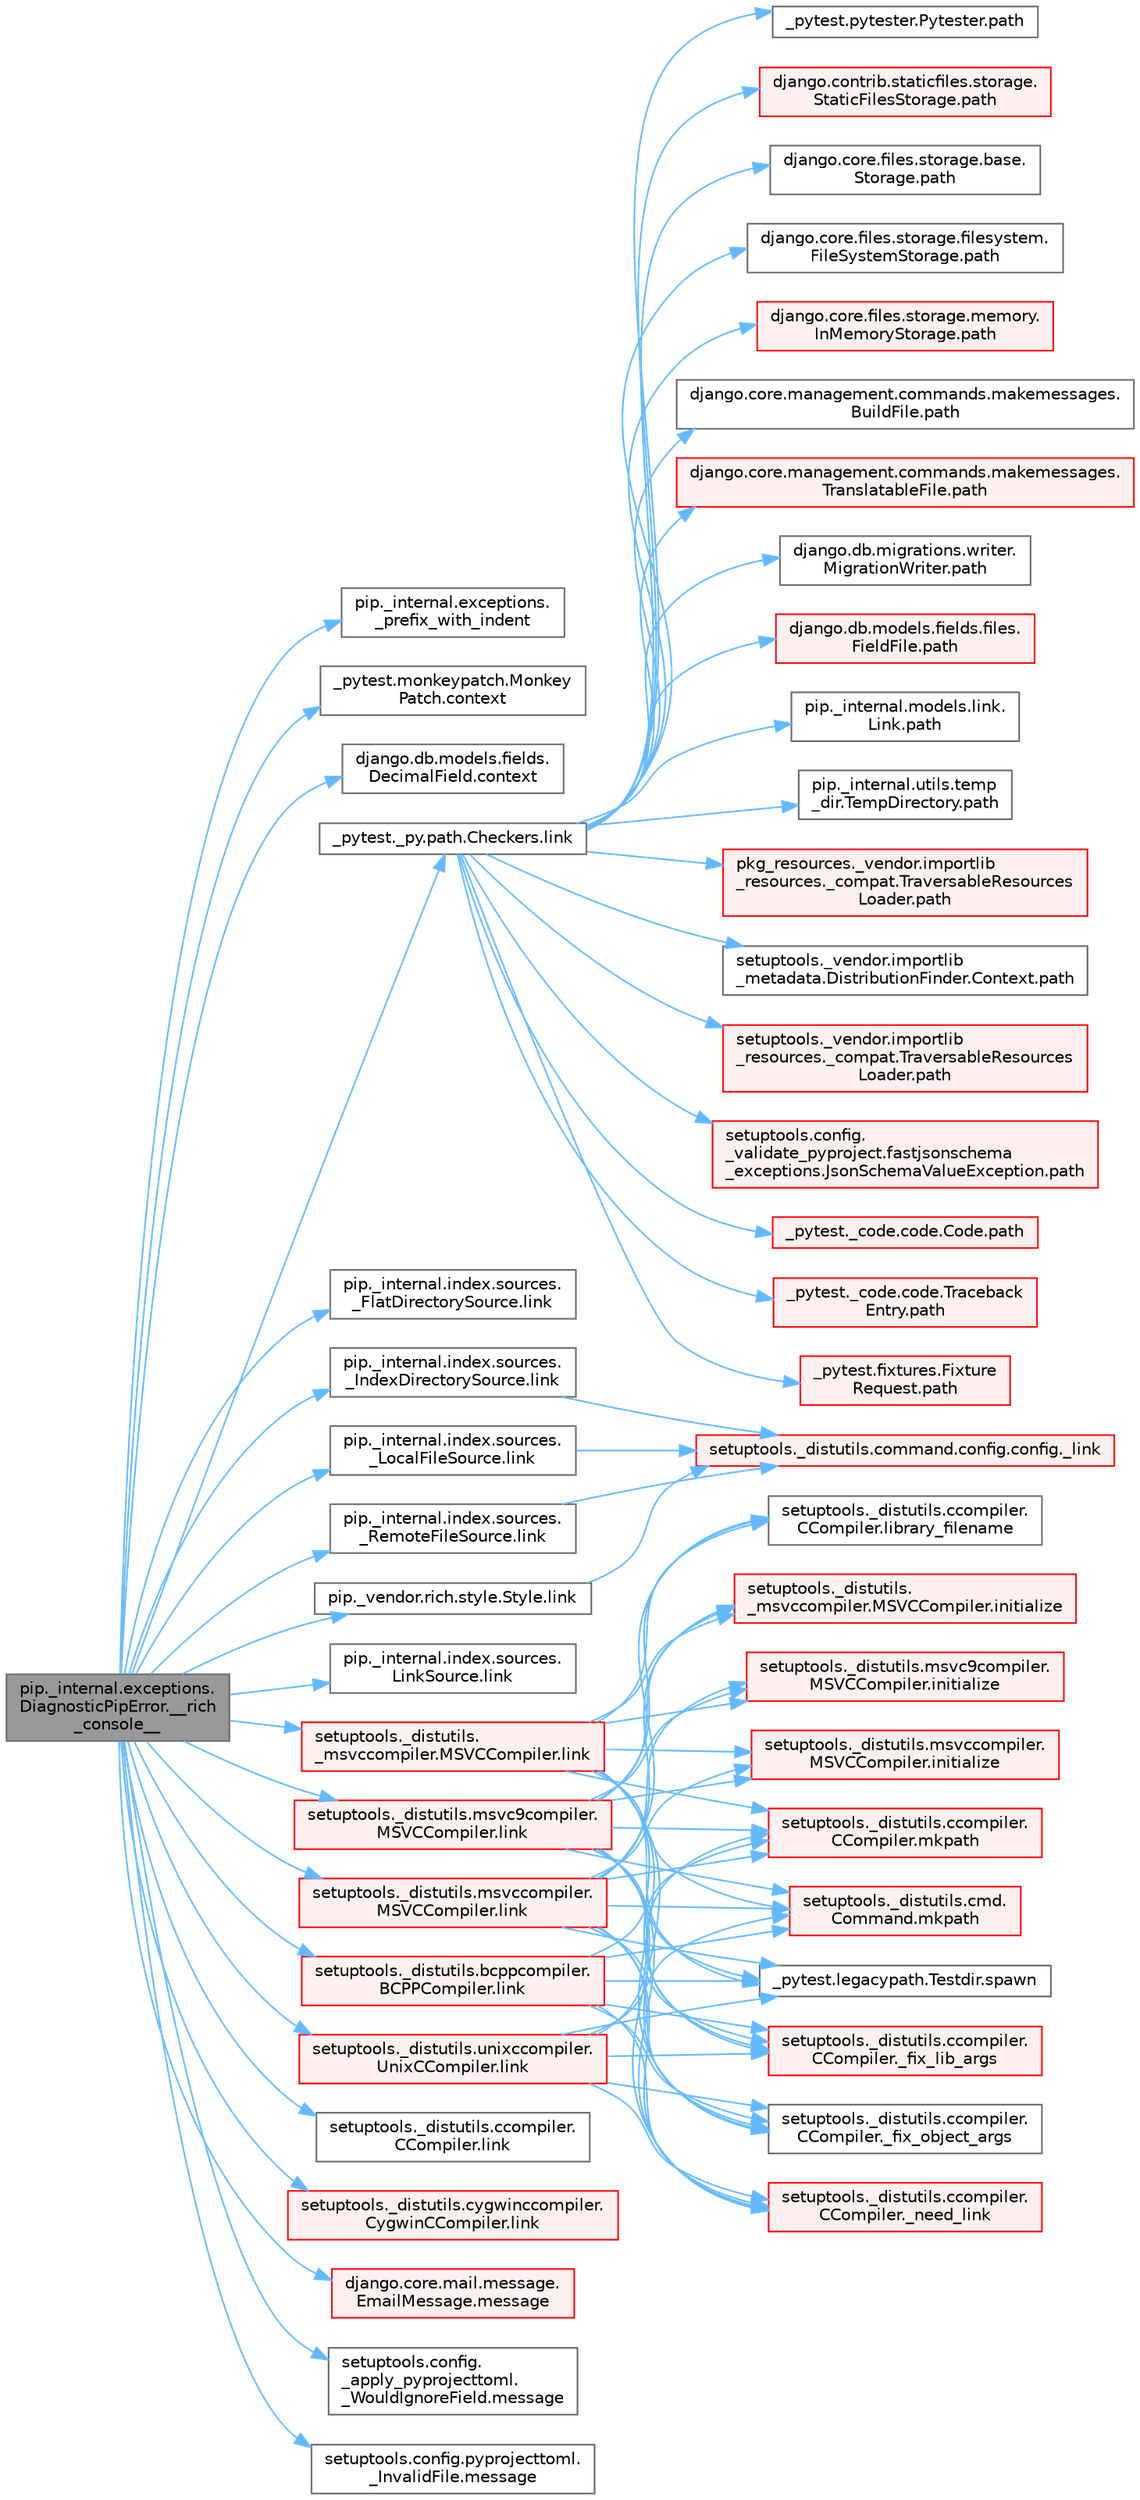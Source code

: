 digraph "pip._internal.exceptions.DiagnosticPipError.__rich_console__"
{
 // LATEX_PDF_SIZE
  bgcolor="transparent";
  edge [fontname=Helvetica,fontsize=10,labelfontname=Helvetica,labelfontsize=10];
  node [fontname=Helvetica,fontsize=10,shape=box,height=0.2,width=0.4];
  rankdir="LR";
  Node1 [id="Node000001",label="pip._internal.exceptions.\lDiagnosticPipError.__rich\l_console__",height=0.2,width=0.4,color="gray40", fillcolor="grey60", style="filled", fontcolor="black",tooltip=" "];
  Node1 -> Node2 [id="edge1_Node000001_Node000002",color="steelblue1",style="solid",tooltip=" "];
  Node2 [id="Node000002",label="pip._internal.exceptions.\l_prefix_with_indent",height=0.2,width=0.4,color="grey40", fillcolor="white", style="filled",URL="$namespacepip_1_1__internal_1_1exceptions.html#af6a067dba7f072cfabf757e67007961f",tooltip=" "];
  Node1 -> Node3 [id="edge2_Node000001_Node000003",color="steelblue1",style="solid",tooltip=" "];
  Node3 [id="Node000003",label="_pytest.monkeypatch.Monkey\lPatch.context",height=0.2,width=0.4,color="grey40", fillcolor="white", style="filled",URL="$class__pytest_1_1monkeypatch_1_1_monkey_patch.html#ab444ae4221fd89a16fe913fd14148d46",tooltip=" "];
  Node1 -> Node4 [id="edge3_Node000001_Node000004",color="steelblue1",style="solid",tooltip=" "];
  Node4 [id="Node000004",label="django.db.models.fields.\lDecimalField.context",height=0.2,width=0.4,color="grey40", fillcolor="white", style="filled",URL="$classdjango_1_1db_1_1models_1_1fields_1_1_decimal_field.html#a6d832c16515ca05aa17fa3fb0354ed65",tooltip=" "];
  Node1 -> Node5 [id="edge4_Node000001_Node000005",color="steelblue1",style="solid",tooltip=" "];
  Node5 [id="Node000005",label="_pytest._py.path.Checkers.link",height=0.2,width=0.4,color="grey40", fillcolor="white", style="filled",URL="$class__pytest_1_1__py_1_1path_1_1_checkers.html#ae1bb1d33ce71e6e6c8cfbee302c75d21",tooltip=" "];
  Node5 -> Node6 [id="edge5_Node000005_Node000006",color="steelblue1",style="solid",tooltip=" "];
  Node6 [id="Node000006",label="_pytest._code.code.Code.path",height=0.2,width=0.4,color="red", fillcolor="#FFF0F0", style="filled",URL="$class__pytest_1_1__code_1_1code_1_1_code.html#a1dae55e90750fe77c7517f806a14d864",tooltip=" "];
  Node5 -> Node18 [id="edge6_Node000005_Node000018",color="steelblue1",style="solid",tooltip=" "];
  Node18 [id="Node000018",label="_pytest._code.code.Traceback\lEntry.path",height=0.2,width=0.4,color="red", fillcolor="#FFF0F0", style="filled",URL="$class__pytest_1_1__code_1_1code_1_1_traceback_entry.html#a5a88b9ae4623733566450a9e7d8387c0",tooltip=" "];
  Node5 -> Node20 [id="edge7_Node000005_Node000020",color="steelblue1",style="solid",tooltip=" "];
  Node20 [id="Node000020",label="_pytest.fixtures.Fixture\lRequest.path",height=0.2,width=0.4,color="red", fillcolor="#FFF0F0", style="filled",URL="$class__pytest_1_1fixtures_1_1_fixture_request.html#a6f6db59812d121b54cd67d5e434e1451",tooltip=" "];
  Node5 -> Node26 [id="edge8_Node000005_Node000026",color="steelblue1",style="solid",tooltip=" "];
  Node26 [id="Node000026",label="_pytest.pytester.Pytester.path",height=0.2,width=0.4,color="grey40", fillcolor="white", style="filled",URL="$class__pytest_1_1pytester_1_1_pytester.html#a403c804f74a87f5e5705774fa896cc1f",tooltip=" "];
  Node5 -> Node27 [id="edge9_Node000005_Node000027",color="steelblue1",style="solid",tooltip=" "];
  Node27 [id="Node000027",label="django.contrib.staticfiles.storage.\lStaticFilesStorage.path",height=0.2,width=0.4,color="red", fillcolor="#FFF0F0", style="filled",URL="$classdjango_1_1contrib_1_1staticfiles_1_1storage_1_1_static_files_storage.html#a4e96cc92fbde7423d1b74f3a50fc0bf6",tooltip=" "];
  Node5 -> Node473 [id="edge10_Node000005_Node000473",color="steelblue1",style="solid",tooltip=" "];
  Node473 [id="Node000473",label="django.core.files.storage.base.\lStorage.path",height=0.2,width=0.4,color="grey40", fillcolor="white", style="filled",URL="$classdjango_1_1core_1_1files_1_1storage_1_1base_1_1_storage.html#a9be8d49a55131dbbab2c5fd57f7e772c",tooltip=" "];
  Node5 -> Node474 [id="edge11_Node000005_Node000474",color="steelblue1",style="solid",tooltip=" "];
  Node474 [id="Node000474",label="django.core.files.storage.filesystem.\lFileSystemStorage.path",height=0.2,width=0.4,color="grey40", fillcolor="white", style="filled",URL="$classdjango_1_1core_1_1files_1_1storage_1_1filesystem_1_1_file_system_storage.html#abf8a7e88eedec3e1b2ea965cc0858d17",tooltip=" "];
  Node5 -> Node475 [id="edge12_Node000005_Node000475",color="steelblue1",style="solid",tooltip=" "];
  Node475 [id="Node000475",label="django.core.files.storage.memory.\lInMemoryStorage.path",height=0.2,width=0.4,color="red", fillcolor="#FFF0F0", style="filled",URL="$classdjango_1_1core_1_1files_1_1storage_1_1memory_1_1_in_memory_storage.html#a466c8e28fd11839318d2e4454b8ef89f",tooltip=" "];
  Node5 -> Node479 [id="edge13_Node000005_Node000479",color="steelblue1",style="solid",tooltip=" "];
  Node479 [id="Node000479",label="django.core.management.commands.makemessages.\lBuildFile.path",height=0.2,width=0.4,color="grey40", fillcolor="white", style="filled",URL="$classdjango_1_1core_1_1management_1_1commands_1_1makemessages_1_1_build_file.html#ac06388718e902543bc00a7c6565105fc",tooltip=" "];
  Node5 -> Node480 [id="edge14_Node000005_Node000480",color="steelblue1",style="solid",tooltip=" "];
  Node480 [id="Node000480",label="django.core.management.commands.makemessages.\lTranslatableFile.path",height=0.2,width=0.4,color="red", fillcolor="#FFF0F0", style="filled",URL="$classdjango_1_1core_1_1management_1_1commands_1_1makemessages_1_1_translatable_file.html#ad851d5e6b8a65f5915ccfd4a30fb8026",tooltip=" "];
  Node5 -> Node481 [id="edge15_Node000005_Node000481",color="steelblue1",style="solid",tooltip=" "];
  Node481 [id="Node000481",label="django.db.migrations.writer.\lMigrationWriter.path",height=0.2,width=0.4,color="grey40", fillcolor="white", style="filled",URL="$classdjango_1_1db_1_1migrations_1_1writer_1_1_migration_writer.html#a45469d67e8f80996c982470d36136184",tooltip=" "];
  Node5 -> Node482 [id="edge16_Node000005_Node000482",color="steelblue1",style="solid",tooltip=" "];
  Node482 [id="Node000482",label="django.db.models.fields.files.\lFieldFile.path",height=0.2,width=0.4,color="red", fillcolor="#FFF0F0", style="filled",URL="$classdjango_1_1db_1_1models_1_1fields_1_1files_1_1_field_file.html#ae91c4ed0643fb9bd8959d0db8eb44f80",tooltip=" "];
  Node5 -> Node576 [id="edge17_Node000005_Node000576",color="steelblue1",style="solid",tooltip=" "];
  Node576 [id="Node000576",label="pip._internal.models.link.\lLink.path",height=0.2,width=0.4,color="grey40", fillcolor="white", style="filled",URL="$classpip_1_1__internal_1_1models_1_1link_1_1_link.html#a30f454216dcb615e3ed986238490f180",tooltip=" "];
  Node5 -> Node577 [id="edge18_Node000005_Node000577",color="steelblue1",style="solid",tooltip=" "];
  Node577 [id="Node000577",label="pip._internal.utils.temp\l_dir.TempDirectory.path",height=0.2,width=0.4,color="grey40", fillcolor="white", style="filled",URL="$classpip_1_1__internal_1_1utils_1_1temp__dir_1_1_temp_directory.html#afe6b2d95c070c6570957de5696ff3a6e",tooltip=" "];
  Node5 -> Node578 [id="edge19_Node000005_Node000578",color="steelblue1",style="solid",tooltip=" "];
  Node578 [id="Node000578",label="pkg_resources._vendor.importlib\l_resources._compat.TraversableResources\lLoader.path",height=0.2,width=0.4,color="red", fillcolor="#FFF0F0", style="filled",URL="$classpkg__resources_1_1__vendor_1_1importlib__resources_1_1__compat_1_1_traversable_resources_loader.html#acfc17872a53cbe02f6c34eda2bb162f2",tooltip=" "];
  Node5 -> Node580 [id="edge20_Node000005_Node000580",color="steelblue1",style="solid",tooltip=" "];
  Node580 [id="Node000580",label="setuptools._vendor.importlib\l_metadata.DistributionFinder.Context.path",height=0.2,width=0.4,color="grey40", fillcolor="white", style="filled",URL="$classsetuptools_1_1__vendor_1_1importlib__metadata_1_1_distribution_finder_1_1_context.html#a84a429ddce40738ea5c0edb53799ee8d",tooltip=" "];
  Node5 -> Node581 [id="edge21_Node000005_Node000581",color="steelblue1",style="solid",tooltip=" "];
  Node581 [id="Node000581",label="setuptools._vendor.importlib\l_resources._compat.TraversableResources\lLoader.path",height=0.2,width=0.4,color="red", fillcolor="#FFF0F0", style="filled",URL="$classsetuptools_1_1__vendor_1_1importlib__resources_1_1__compat_1_1_traversable_resources_loader.html#a9b9cf5b6723d48f7a779b6ae71d53699",tooltip=" "];
  Node5 -> Node582 [id="edge22_Node000005_Node000582",color="steelblue1",style="solid",tooltip=" "];
  Node582 [id="Node000582",label="setuptools.config.\l_validate_pyproject.fastjsonschema\l_exceptions.JsonSchemaValueException.path",height=0.2,width=0.4,color="red", fillcolor="#FFF0F0", style="filled",URL="$classsetuptools_1_1config_1_1__validate__pyproject_1_1fastjsonschema__exceptions_1_1_json_schema_value_exception.html#a59179b3d1dc16c7087530bbc10bcf857",tooltip=" "];
  Node1 -> Node3924 [id="edge23_Node000001_Node003924",color="steelblue1",style="solid",tooltip=" "];
  Node3924 [id="Node003924",label="pip._internal.index.sources.\l_FlatDirectorySource.link",height=0.2,width=0.4,color="grey40", fillcolor="white", style="filled",URL="$classpip_1_1__internal_1_1index_1_1sources_1_1___flat_directory_source.html#a72114eb0d8af85d9e3e48aecdebe9884",tooltip=" "];
  Node1 -> Node3925 [id="edge24_Node000001_Node003925",color="steelblue1",style="solid",tooltip=" "];
  Node3925 [id="Node003925",label="pip._internal.index.sources.\l_IndexDirectorySource.link",height=0.2,width=0.4,color="grey40", fillcolor="white", style="filled",URL="$classpip_1_1__internal_1_1index_1_1sources_1_1___index_directory_source.html#a1f71a0b21e5744c2aec54ff5ed0b1d61",tooltip=" "];
  Node3925 -> Node2615 [id="edge25_Node003925_Node002615",color="steelblue1",style="solid",tooltip=" "];
  Node2615 [id="Node002615",label="setuptools._distutils.command.config.config._link",height=0.2,width=0.4,color="red", fillcolor="#FFF0F0", style="filled",URL="$classsetuptools_1_1__distutils_1_1command_1_1config_1_1config.html#a6428c1b2877435a2dc61c8b7f902027d",tooltip=" "];
  Node1 -> Node3926 [id="edge26_Node000001_Node003926",color="steelblue1",style="solid",tooltip=" "];
  Node3926 [id="Node003926",label="pip._internal.index.sources.\l_LocalFileSource.link",height=0.2,width=0.4,color="grey40", fillcolor="white", style="filled",URL="$classpip_1_1__internal_1_1index_1_1sources_1_1___local_file_source.html#a7245056ba93c5e70dfcc739a21d2db61",tooltip=" "];
  Node3926 -> Node2615 [id="edge27_Node003926_Node002615",color="steelblue1",style="solid",tooltip=" "];
  Node1 -> Node3927 [id="edge28_Node000001_Node003927",color="steelblue1",style="solid",tooltip=" "];
  Node3927 [id="Node003927",label="pip._internal.index.sources.\l_RemoteFileSource.link",height=0.2,width=0.4,color="grey40", fillcolor="white", style="filled",URL="$classpip_1_1__internal_1_1index_1_1sources_1_1___remote_file_source.html#a33ac3f66b6928ff6f76408d71d9f49ca",tooltip=" "];
  Node3927 -> Node2615 [id="edge29_Node003927_Node002615",color="steelblue1",style="solid",tooltip=" "];
  Node1 -> Node3928 [id="edge30_Node000001_Node003928",color="steelblue1",style="solid",tooltip=" "];
  Node3928 [id="Node003928",label="pip._internal.index.sources.\lLinkSource.link",height=0.2,width=0.4,color="grey40", fillcolor="white", style="filled",URL="$classpip_1_1__internal_1_1index_1_1sources_1_1_link_source.html#ace307062828f2ac764322297128ed112",tooltip=" "];
  Node1 -> Node3929 [id="edge31_Node000001_Node003929",color="steelblue1",style="solid",tooltip=" "];
  Node3929 [id="Node003929",label="pip._vendor.rich.style.Style.link",height=0.2,width=0.4,color="grey40", fillcolor="white", style="filled",URL="$classpip_1_1__vendor_1_1rich_1_1style_1_1_style.html#a5e26eff41ad8f16c69b784625ad5c61d",tooltip=" "];
  Node3929 -> Node2615 [id="edge32_Node003929_Node002615",color="steelblue1",style="solid",tooltip=" "];
  Node1 -> Node3930 [id="edge33_Node000001_Node003930",color="steelblue1",style="solid",tooltip=" "];
  Node3930 [id="Node003930",label="setuptools._distutils.\l_msvccompiler.MSVCCompiler.link",height=0.2,width=0.4,color="red", fillcolor="#FFF0F0", style="filled",URL="$classsetuptools_1_1__distutils_1_1__msvccompiler_1_1_m_s_v_c_compiler.html#aefba9a19cc1d7316a3755f96f4def5f7",tooltip=" "];
  Node3930 -> Node3931 [id="edge34_Node003930_Node003931",color="steelblue1",style="solid",tooltip=" "];
  Node3931 [id="Node003931",label="setuptools._distutils.ccompiler.\lCCompiler._fix_lib_args",height=0.2,width=0.4,color="red", fillcolor="#FFF0F0", style="filled",URL="$classsetuptools_1_1__distutils_1_1ccompiler_1_1_c_compiler.html#a7a2f98279b1c74840aa7301ea39f550c",tooltip=" "];
  Node3930 -> Node3932 [id="edge35_Node003930_Node003932",color="steelblue1",style="solid",tooltip=" "];
  Node3932 [id="Node003932",label="setuptools._distutils.ccompiler.\lCCompiler._fix_object_args",height=0.2,width=0.4,color="grey40", fillcolor="white", style="filled",URL="$classsetuptools_1_1__distutils_1_1ccompiler_1_1_c_compiler.html#ae049a81a4554f50bdc2ecbd7cf1f0696",tooltip=" "];
  Node3930 -> Node3933 [id="edge36_Node003930_Node003933",color="steelblue1",style="solid",tooltip=" "];
  Node3933 [id="Node003933",label="setuptools._distutils.ccompiler.\lCCompiler._need_link",height=0.2,width=0.4,color="red", fillcolor="#FFF0F0", style="filled",URL="$classsetuptools_1_1__distutils_1_1ccompiler_1_1_c_compiler.html#a53f61387a6cf8194a0159faa49e88d63",tooltip=" "];
  Node3930 -> Node3934 [id="edge37_Node003930_Node003934",color="steelblue1",style="solid",tooltip=" "];
  Node3934 [id="Node003934",label="setuptools._distutils.\l_msvccompiler.MSVCCompiler.initialize",height=0.2,width=0.4,color="red", fillcolor="#FFF0F0", style="filled",URL="$classsetuptools_1_1__distutils_1_1__msvccompiler_1_1_m_s_v_c_compiler.html#a43401b9cd5fe5aa3b85704cff01fda01",tooltip=" "];
  Node3930 -> Node3941 [id="edge38_Node003930_Node003941",color="steelblue1",style="solid",tooltip=" "];
  Node3941 [id="Node003941",label="setuptools._distutils.msvc9compiler.\lMSVCCompiler.initialize",height=0.2,width=0.4,color="red", fillcolor="#FFF0F0", style="filled",URL="$classsetuptools_1_1__distutils_1_1msvc9compiler_1_1_m_s_v_c_compiler.html#a94f057de1dc9158080035d0acd89412f",tooltip=" "];
  Node3930 -> Node3944 [id="edge39_Node003930_Node003944",color="steelblue1",style="solid",tooltip=" "];
  Node3944 [id="Node003944",label="setuptools._distutils.msvccompiler.\lMSVCCompiler.initialize",height=0.2,width=0.4,color="red", fillcolor="#FFF0F0", style="filled",URL="$classsetuptools_1_1__distutils_1_1msvccompiler_1_1_m_s_v_c_compiler.html#a622c75ec314a3e866578248e9bfcef28",tooltip=" "];
  Node3930 -> Node3945 [id="edge40_Node003930_Node003945",color="steelblue1",style="solid",tooltip=" "];
  Node3945 [id="Node003945",label="setuptools._distutils.ccompiler.\lCCompiler.library_filename",height=0.2,width=0.4,color="grey40", fillcolor="white", style="filled",URL="$classsetuptools_1_1__distutils_1_1ccompiler_1_1_c_compiler.html#ad5c495d86dc0a8953c39e94c87a458c9",tooltip=" "];
  Node3930 -> Node3946 [id="edge41_Node003930_Node003946",color="steelblue1",style="solid",tooltip=" "];
  Node3946 [id="Node003946",label="setuptools._distutils.ccompiler.\lCCompiler.mkpath",height=0.2,width=0.4,color="red", fillcolor="#FFF0F0", style="filled",URL="$classsetuptools_1_1__distutils_1_1ccompiler_1_1_c_compiler.html#a84a377626d580d0a9c7af626de535910",tooltip=" "];
  Node3930 -> Node3947 [id="edge42_Node003930_Node003947",color="steelblue1",style="solid",tooltip=" "];
  Node3947 [id="Node003947",label="setuptools._distutils.cmd.\lCommand.mkpath",height=0.2,width=0.4,color="red", fillcolor="#FFF0F0", style="filled",URL="$classsetuptools_1_1__distutils_1_1cmd_1_1_command.html#ac5192d4d0c02e64755ea4a522d48c4ab",tooltip=" "];
  Node3930 -> Node2625 [id="edge43_Node003930_Node002625",color="steelblue1",style="solid",tooltip=" "];
  Node2625 [id="Node002625",label="_pytest.legacypath.Testdir.spawn",height=0.2,width=0.4,color="grey40", fillcolor="white", style="filled",URL="$class__pytest_1_1legacypath_1_1_testdir.html#a7b90d7cbf3ce3f79ac2880b56ffe3c9c",tooltip=" "];
  Node1 -> Node3948 [id="edge44_Node000001_Node003948",color="steelblue1",style="solid",tooltip=" "];
  Node3948 [id="Node003948",label="setuptools._distutils.bcppcompiler.\lBCPPCompiler.link",height=0.2,width=0.4,color="red", fillcolor="#FFF0F0", style="filled",URL="$classsetuptools_1_1__distutils_1_1bcppcompiler_1_1_b_c_p_p_compiler.html#a9207773d36ecabdd197469c6dcff5e41",tooltip=" "];
  Node3948 -> Node3931 [id="edge45_Node003948_Node003931",color="steelblue1",style="solid",tooltip=" "];
  Node3948 -> Node3932 [id="edge46_Node003948_Node003932",color="steelblue1",style="solid",tooltip=" "];
  Node3948 -> Node3933 [id="edge47_Node003948_Node003933",color="steelblue1",style="solid",tooltip=" "];
  Node3948 -> Node3946 [id="edge48_Node003948_Node003946",color="steelblue1",style="solid",tooltip=" "];
  Node3948 -> Node3947 [id="edge49_Node003948_Node003947",color="steelblue1",style="solid",tooltip=" "];
  Node3948 -> Node2625 [id="edge50_Node003948_Node002625",color="steelblue1",style="solid",tooltip=" "];
  Node1 -> Node4140 [id="edge51_Node000001_Node004140",color="steelblue1",style="solid",tooltip=" "];
  Node4140 [id="Node004140",label="setuptools._distutils.ccompiler.\lCCompiler.link",height=0.2,width=0.4,color="grey40", fillcolor="white", style="filled",URL="$classsetuptools_1_1__distutils_1_1ccompiler_1_1_c_compiler.html#afd4eb4b2ab5d1b5fdcea1e56f4c35c0b",tooltip=" "];
  Node1 -> Node4141 [id="edge52_Node000001_Node004141",color="steelblue1",style="solid",tooltip=" "];
  Node4141 [id="Node004141",label="setuptools._distutils.cygwinccompiler.\lCygwinCCompiler.link",height=0.2,width=0.4,color="red", fillcolor="#FFF0F0", style="filled",URL="$classsetuptools_1_1__distutils_1_1cygwinccompiler_1_1_cygwin_c_compiler.html#a90d2f2ffa74da0002fe22b41afc2cc2f",tooltip=" "];
  Node1 -> Node4142 [id="edge53_Node000001_Node004142",color="steelblue1",style="solid",tooltip=" "];
  Node4142 [id="Node004142",label="setuptools._distutils.msvc9compiler.\lMSVCCompiler.link",height=0.2,width=0.4,color="red", fillcolor="#FFF0F0", style="filled",URL="$classsetuptools_1_1__distutils_1_1msvc9compiler_1_1_m_s_v_c_compiler.html#a0c96b6aa97f0cccac88db8bc4220274f",tooltip=" "];
  Node4142 -> Node3931 [id="edge54_Node004142_Node003931",color="steelblue1",style="solid",tooltip=" "];
  Node4142 -> Node3932 [id="edge55_Node004142_Node003932",color="steelblue1",style="solid",tooltip=" "];
  Node4142 -> Node3933 [id="edge56_Node004142_Node003933",color="steelblue1",style="solid",tooltip=" "];
  Node4142 -> Node3934 [id="edge57_Node004142_Node003934",color="steelblue1",style="solid",tooltip=" "];
  Node4142 -> Node3941 [id="edge58_Node004142_Node003941",color="steelblue1",style="solid",tooltip=" "];
  Node4142 -> Node3944 [id="edge59_Node004142_Node003944",color="steelblue1",style="solid",tooltip=" "];
  Node4142 -> Node3945 [id="edge60_Node004142_Node003945",color="steelblue1",style="solid",tooltip=" "];
  Node4142 -> Node3946 [id="edge61_Node004142_Node003946",color="steelblue1",style="solid",tooltip=" "];
  Node4142 -> Node3947 [id="edge62_Node004142_Node003947",color="steelblue1",style="solid",tooltip=" "];
  Node4142 -> Node2625 [id="edge63_Node004142_Node002625",color="steelblue1",style="solid",tooltip=" "];
  Node1 -> Node4146 [id="edge64_Node000001_Node004146",color="steelblue1",style="solid",tooltip=" "];
  Node4146 [id="Node004146",label="setuptools._distutils.msvccompiler.\lMSVCCompiler.link",height=0.2,width=0.4,color="red", fillcolor="#FFF0F0", style="filled",URL="$classsetuptools_1_1__distutils_1_1msvccompiler_1_1_m_s_v_c_compiler.html#a99e371debe387deabeae0b75e3b70af5",tooltip=" "];
  Node4146 -> Node3931 [id="edge65_Node004146_Node003931",color="steelblue1",style="solid",tooltip=" "];
  Node4146 -> Node3932 [id="edge66_Node004146_Node003932",color="steelblue1",style="solid",tooltip=" "];
  Node4146 -> Node3933 [id="edge67_Node004146_Node003933",color="steelblue1",style="solid",tooltip=" "];
  Node4146 -> Node3934 [id="edge68_Node004146_Node003934",color="steelblue1",style="solid",tooltip=" "];
  Node4146 -> Node3941 [id="edge69_Node004146_Node003941",color="steelblue1",style="solid",tooltip=" "];
  Node4146 -> Node3944 [id="edge70_Node004146_Node003944",color="steelblue1",style="solid",tooltip=" "];
  Node4146 -> Node3945 [id="edge71_Node004146_Node003945",color="steelblue1",style="solid",tooltip=" "];
  Node4146 -> Node3946 [id="edge72_Node004146_Node003946",color="steelblue1",style="solid",tooltip=" "];
  Node4146 -> Node3947 [id="edge73_Node004146_Node003947",color="steelblue1",style="solid",tooltip=" "];
  Node4146 -> Node2625 [id="edge74_Node004146_Node002625",color="steelblue1",style="solid",tooltip=" "];
  Node1 -> Node4147 [id="edge75_Node000001_Node004147",color="steelblue1",style="solid",tooltip=" "];
  Node4147 [id="Node004147",label="setuptools._distutils.unixccompiler.\lUnixCCompiler.link",height=0.2,width=0.4,color="red", fillcolor="#FFF0F0", style="filled",URL="$classsetuptools_1_1__distutils_1_1unixccompiler_1_1_unix_c_compiler.html#a77a8b7a9acb4b236ba8cfc5c2f8dac7d",tooltip=" "];
  Node4147 -> Node3931 [id="edge76_Node004147_Node003931",color="steelblue1",style="solid",tooltip=" "];
  Node4147 -> Node3932 [id="edge77_Node004147_Node003932",color="steelblue1",style="solid",tooltip=" "];
  Node4147 -> Node3933 [id="edge78_Node004147_Node003933",color="steelblue1",style="solid",tooltip=" "];
  Node4147 -> Node3946 [id="edge79_Node004147_Node003946",color="steelblue1",style="solid",tooltip=" "];
  Node4147 -> Node3947 [id="edge80_Node004147_Node003947",color="steelblue1",style="solid",tooltip=" "];
  Node4147 -> Node2625 [id="edge81_Node004147_Node002625",color="steelblue1",style="solid",tooltip=" "];
  Node1 -> Node2037 [id="edge82_Node000001_Node002037",color="steelblue1",style="solid",tooltip=" "];
  Node2037 [id="Node002037",label="django.core.mail.message.\lEmailMessage.message",height=0.2,width=0.4,color="red", fillcolor="#FFF0F0", style="filled",URL="$classdjango_1_1core_1_1mail_1_1message_1_1_email_message.html#abb0f7b60b3f05b0d374e0d91fc1aa42e",tooltip=" "];
  Node1 -> Node2053 [id="edge83_Node000001_Node002053",color="steelblue1",style="solid",tooltip=" "];
  Node2053 [id="Node002053",label="setuptools.config.\l_apply_pyprojecttoml.\l_WouldIgnoreField.message",height=0.2,width=0.4,color="grey40", fillcolor="white", style="filled",URL="$classsetuptools_1_1config_1_1__apply__pyprojecttoml_1_1___would_ignore_field.html#a13c1153a032ef35111d6472bbb22dcca",tooltip=" "];
  Node1 -> Node2054 [id="edge84_Node000001_Node002054",color="steelblue1",style="solid",tooltip=" "];
  Node2054 [id="Node002054",label="setuptools.config.pyprojecttoml.\l_InvalidFile.message",height=0.2,width=0.4,color="grey40", fillcolor="white", style="filled",URL="$classsetuptools_1_1config_1_1pyprojecttoml_1_1___invalid_file.html#a398e369e4a13ceb94b9688aa81173c90",tooltip=" "];
}
